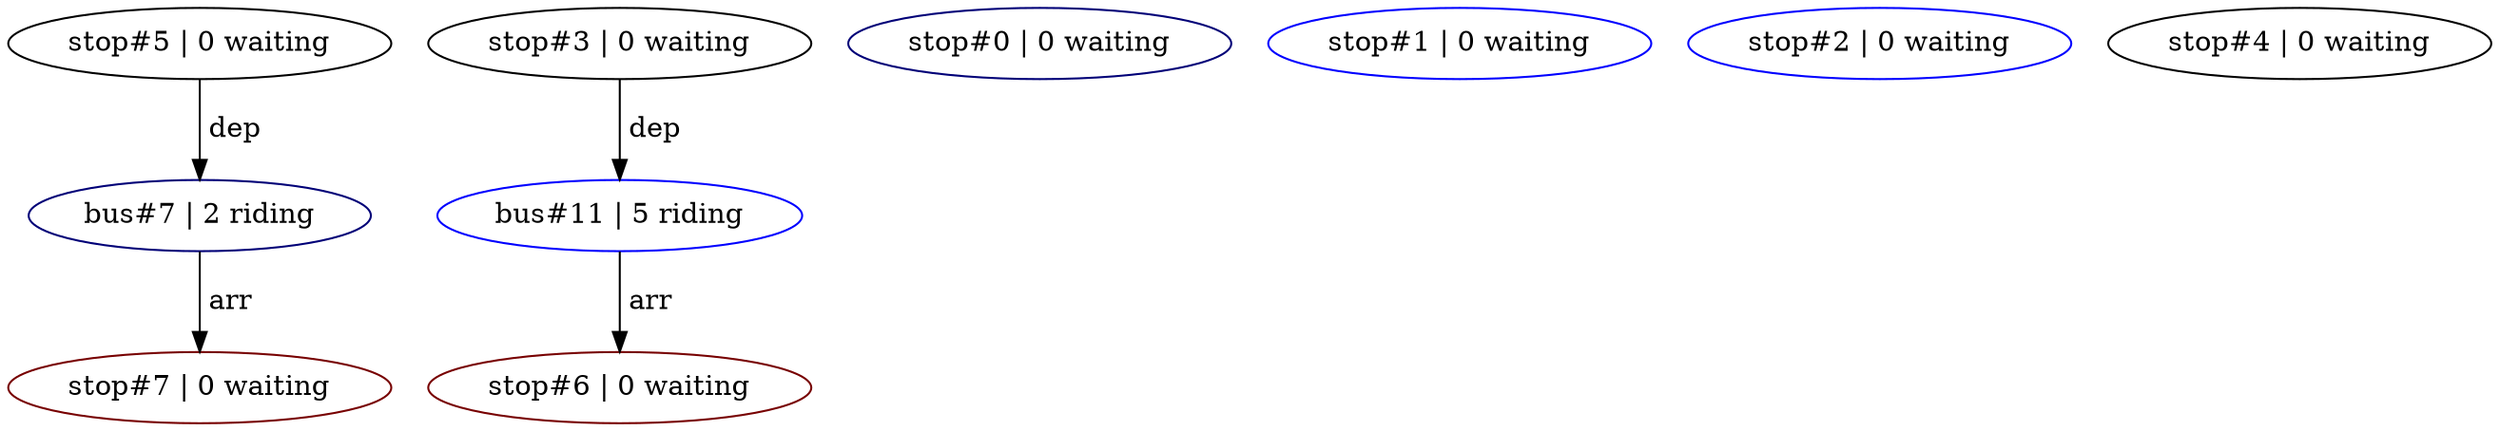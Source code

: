 digraph G
{
  bus7 [ label="bus#7 | 2 riding", color="#000077"];
  bus11 [ label="bus#11 | 5 riding", color="#0000FF"];

  stop0 [ label="stop#0 | 0 waiting", color="#000077"];
  stop1 [ label="stop#1 | 0 waiting", color="#0000FF"];
  stop2 [ label="stop#2 | 0 waiting", color="#0000FF"];
  stop3 [ label="stop#3 | 0 waiting", color="#000000"];
  stop4 [ label="stop#4 | 0 waiting", color="#000000"];
  stop5 [ label="stop#5 | 0 waiting", color="#000000"];
  stop6 [ label="stop#6 | 0 waiting", color="#770000"];
  stop7 [ label="stop#7 | 0 waiting", color="#770000"];

  stop5 -> bus7 [ label=" dep" ];
  bus7 -> stop7 [ label=" arr" ];
  stop3 -> bus11 [ label=" dep" ];
  bus11 -> stop6 [ label=" arr" ];
}

